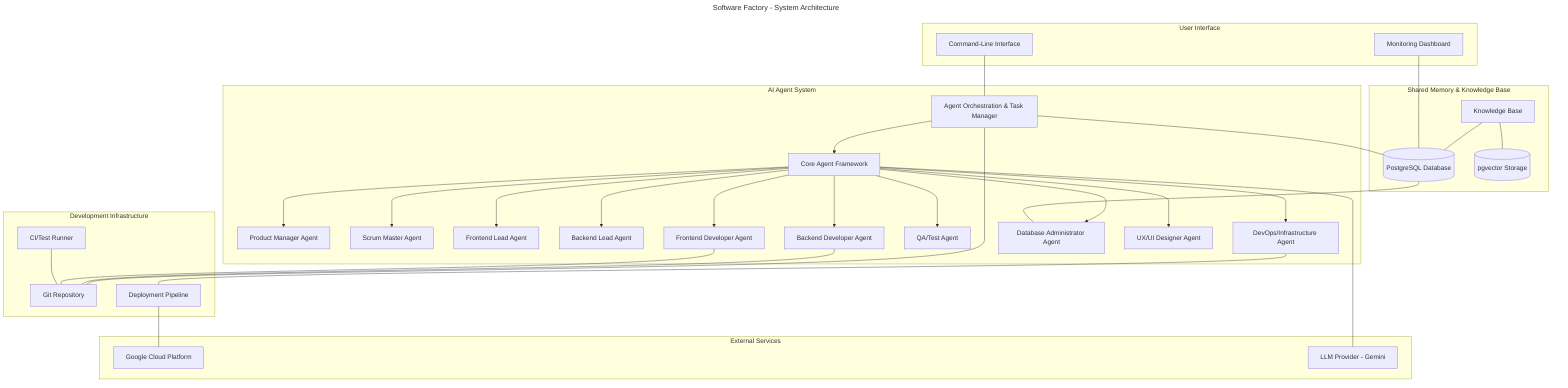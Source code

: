 ---
title: Software Factory - System Architecture
---
flowchart TB
    subgraph "AI Agent System"
        AgentOrch[Agent Orchestration & Task Manager] --> AgentFramework[Core Agent Framework]
        AgentFramework --> PM[Product Manager Agent]
        AgentFramework --> SM[Scrum Master Agent]
        AgentFramework --> FL[Frontend Lead Agent]
        AgentFramework --> BL[Backend Lead Agent]
        AgentFramework --> FD[Frontend Developer Agent]
        AgentFramework --> BD[Backend Developer Agent]
        AgentFramework --> QA[QA/Test Agent]
        AgentFramework --> DO[DevOps/Infrastructure Agent]
        AgentFramework --> DBA[Database Administrator Agent]
        AgentFramework --> UX[UX/UI Designer Agent]
    end

    subgraph "Shared Memory & Knowledge Base"
        DB[(PostgreSQL Database)]
        Vector[(pgvector Storage)]
        KB[Knowledge Base]
        KB --- DB
        KB --- Vector
    end

    subgraph "Development Infrastructure"
        Git[Git Repository]
        CI[CI/Test Runner]
        Deploy[Deployment Pipeline]
    end

    subgraph "External Services"
        GCP[Google Cloud Platform]
        LLM[LLM Provider - Gemini]
    end

    subgraph "User Interface"
        Dashboard[Monitoring Dashboard]
        CLI[Command-Line Interface]
    end

    AgentOrch --- DB
    AgentOrch --- Git
    AgentFramework --- LLM
    BD --- Git
    FD --- Git
    CI --- Git
    DO --- Deploy
    Deploy --- GCP
    DB --- DBA
    Dashboard --- DB
    CLI --- AgentOrch